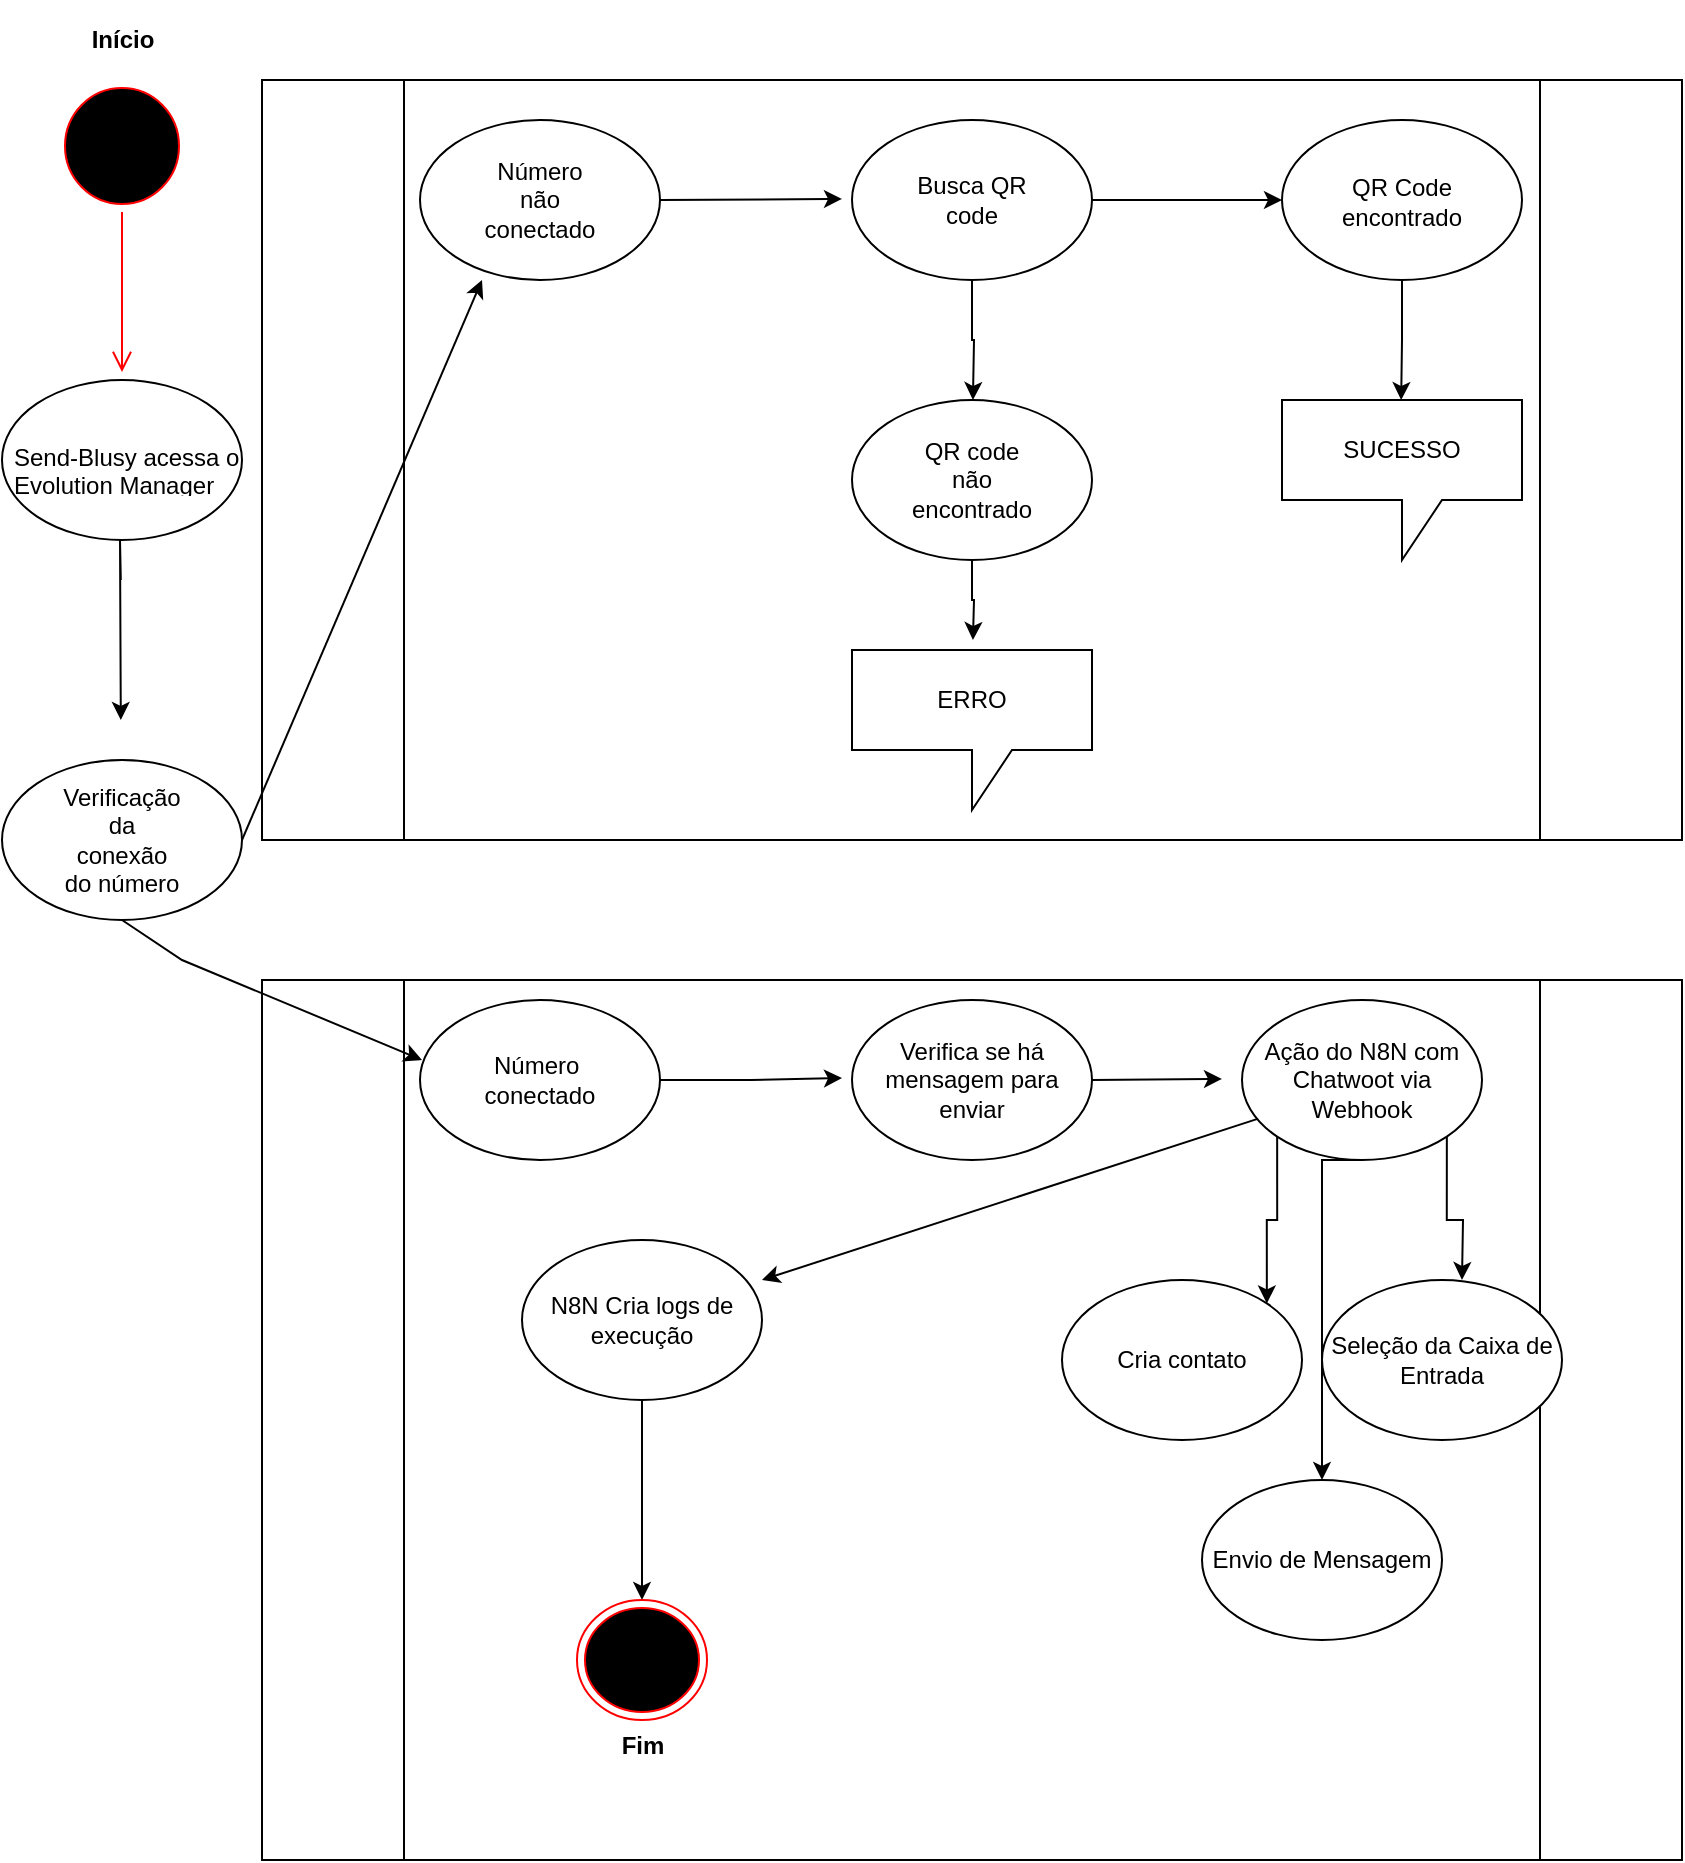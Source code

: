 <mxfile version="24.8.4">
  <diagram name="Page-1" id="0783ab3e-0a74-02c8-0abd-f7b4e66b4bec">
    <mxGraphModel dx="1301" dy="1807" grid="1" gridSize="10" guides="1" tooltips="1" connect="1" arrows="1" fold="1" page="1" pageScale="1" pageWidth="850" pageHeight="1100" background="none" math="0" shadow="0">
      <root>
        <mxCell id="0" />
        <mxCell id="1" parent="0" />
        <mxCell id="jJkP39wPVFVznyVj5WLV-18" value="" style="shape=process;whiteSpace=wrap;html=1;backgroundOutline=1;movable=0;resizable=0;rotatable=0;deletable=0;editable=0;locked=1;connectable=0;" vertex="1" parent="1">
          <mxGeometry x="140" y="-10" width="710" height="380" as="geometry" />
        </mxCell>
        <mxCell id="jJkP39wPVFVznyVj5WLV-9" value="" style="ellipse;whiteSpace=wrap;html=1;" vertex="1" parent="1">
          <mxGeometry x="10" y="140" width="120" height="80" as="geometry" />
        </mxCell>
        <mxCell id="jJkP39wPVFVznyVj5WLV-1" value="Início" style="text;align=center;fontStyle=1;verticalAlign=middle;spacingLeft=3;spacingRight=3;strokeColor=none;rotatable=0;points=[[0,0.5],[1,0.5]];portConstraint=eastwest;html=1;" vertex="1" parent="1">
          <mxGeometry x="15" y="-50" width="110" height="40" as="geometry" />
        </mxCell>
        <mxCell id="jJkP39wPVFVznyVj5WLV-2" value="" style="ellipse;html=1;shape=startState;fillColor=#000000;strokeColor=#ff0000;" vertex="1" parent="1">
          <mxGeometry x="37.5" y="-10" width="65" height="66" as="geometry" />
        </mxCell>
        <mxCell id="jJkP39wPVFVznyVj5WLV-3" value="" style="edgeStyle=orthogonalEdgeStyle;html=1;verticalAlign=bottom;endArrow=open;endSize=8;strokeColor=#ff0000;rounded=0;" edge="1" source="jJkP39wPVFVznyVj5WLV-2" parent="1">
          <mxGeometry relative="1" as="geometry">
            <mxPoint x="70" y="136" as="targetPoint" />
          </mxGeometry>
        </mxCell>
        <mxCell id="jJkP39wPVFVznyVj5WLV-8" value="Send-Blusy acessa o Evolution Manager" style="text;strokeColor=none;fillColor=none;spacingLeft=4;spacingRight=4;overflow=hidden;rotatable=0;points=[[0,0.5],[1,0.5]];portConstraint=eastwest;fontSize=12;whiteSpace=wrap;html=1;" vertex="1" parent="1">
          <mxGeometry x="10" y="165" width="160" height="30" as="geometry" />
        </mxCell>
        <mxCell id="jJkP39wPVFVznyVj5WLV-10" value="" style="endArrow=classic;html=1;rounded=0;" edge="1" parent="1">
          <mxGeometry width="50" height="50" relative="1" as="geometry">
            <mxPoint x="69.41" y="240" as="sourcePoint" />
            <mxPoint x="69.41" y="310" as="targetPoint" />
            <Array as="points">
              <mxPoint x="69" y="220" />
            </Array>
          </mxGeometry>
        </mxCell>
        <mxCell id="jJkP39wPVFVznyVj5WLV-11" value="" style="ellipse;whiteSpace=wrap;html=1;" vertex="1" parent="1">
          <mxGeometry x="10" y="330" width="120" height="80" as="geometry" />
        </mxCell>
        <mxCell id="jJkP39wPVFVznyVj5WLV-12" value="Verificação da conexão do número" style="text;html=1;align=center;verticalAlign=middle;whiteSpace=wrap;rounded=0;" vertex="1" parent="1">
          <mxGeometry x="40" y="355" width="60" height="30" as="geometry" />
        </mxCell>
        <mxCell id="jJkP39wPVFVznyVj5WLV-13" value="" style="endArrow=classic;html=1;rounded=0;exitX=1;exitY=0.5;exitDx=0;exitDy=0;" edge="1" parent="1" source="jJkP39wPVFVznyVj5WLV-11">
          <mxGeometry x="0.929" y="-30" width="50" height="50" relative="1" as="geometry">
            <mxPoint x="140" y="370" as="sourcePoint" />
            <mxPoint x="250" y="90" as="targetPoint" />
            <mxPoint as="offset" />
          </mxGeometry>
        </mxCell>
        <mxCell id="jJkP39wPVFVznyVj5WLV-26" style="edgeStyle=orthogonalEdgeStyle;rounded=0;orthogonalLoop=1;jettySize=auto;html=1;exitX=1;exitY=0.5;exitDx=0;exitDy=0;" edge="1" parent="1" source="jJkP39wPVFVznyVj5WLV-14">
          <mxGeometry relative="1" as="geometry">
            <mxPoint x="430" y="49.471" as="targetPoint" />
          </mxGeometry>
        </mxCell>
        <mxCell id="jJkP39wPVFVznyVj5WLV-14" value="" style="ellipse;whiteSpace=wrap;html=1;" vertex="1" parent="1">
          <mxGeometry x="219" y="10" width="120" height="80" as="geometry" />
        </mxCell>
        <mxCell id="jJkP39wPVFVznyVj5WLV-15" value="Número não conectado" style="text;html=1;align=center;verticalAlign=middle;whiteSpace=wrap;rounded=0;" vertex="1" parent="1">
          <mxGeometry x="249" y="35" width="60" height="30" as="geometry" />
        </mxCell>
        <mxCell id="jJkP39wPVFVznyVj5WLV-21" value="" style="shape=process;whiteSpace=wrap;html=1;backgroundOutline=1;movable=0;resizable=0;rotatable=0;deletable=0;editable=0;locked=1;connectable=0;" vertex="1" parent="1">
          <mxGeometry x="140" y="440" width="710" height="440" as="geometry" />
        </mxCell>
        <mxCell id="jJkP39wPVFVznyVj5WLV-42" style="edgeStyle=orthogonalEdgeStyle;rounded=0;orthogonalLoop=1;jettySize=auto;html=1;exitX=1;exitY=0.5;exitDx=0;exitDy=0;" edge="1" parent="1" source="jJkP39wPVFVznyVj5WLV-23">
          <mxGeometry relative="1" as="geometry">
            <mxPoint x="430" y="489" as="targetPoint" />
          </mxGeometry>
        </mxCell>
        <mxCell id="jJkP39wPVFVznyVj5WLV-23" value="" style="ellipse;whiteSpace=wrap;html=1;" vertex="1" parent="1">
          <mxGeometry x="219" y="450" width="120" height="80" as="geometry" />
        </mxCell>
        <mxCell id="jJkP39wPVFVznyVj5WLV-24" value="Número&amp;nbsp; conectado" style="text;html=1;align=center;verticalAlign=middle;whiteSpace=wrap;rounded=0;" vertex="1" parent="1">
          <mxGeometry x="249" y="475" width="60" height="30" as="geometry" />
        </mxCell>
        <mxCell id="jJkP39wPVFVznyVj5WLV-19" value="" style="endArrow=classic;html=1;rounded=0;exitX=0.5;exitY=1;exitDx=0;exitDy=0;movable=1;resizable=1;rotatable=1;deletable=1;editable=1;locked=0;connectable=1;" edge="1" parent="1" source="jJkP39wPVFVznyVj5WLV-11">
          <mxGeometry width="50" height="50" relative="1" as="geometry">
            <mxPoint x="70" y="450" as="sourcePoint" />
            <mxPoint x="220" y="480" as="targetPoint" />
            <Array as="points">
              <mxPoint x="100" y="430" />
              <mxPoint x="220" y="480" />
            </Array>
          </mxGeometry>
        </mxCell>
        <mxCell id="jJkP39wPVFVznyVj5WLV-29" style="edgeStyle=orthogonalEdgeStyle;rounded=0;orthogonalLoop=1;jettySize=auto;html=1;exitX=1;exitY=0.5;exitDx=0;exitDy=0;" edge="1" parent="1" source="jJkP39wPVFVznyVj5WLV-27">
          <mxGeometry relative="1" as="geometry">
            <mxPoint x="650" y="50" as="targetPoint" />
          </mxGeometry>
        </mxCell>
        <mxCell id="jJkP39wPVFVznyVj5WLV-30" style="edgeStyle=orthogonalEdgeStyle;rounded=0;orthogonalLoop=1;jettySize=auto;html=1;exitX=0.5;exitY=1;exitDx=0;exitDy=0;" edge="1" parent="1" source="jJkP39wPVFVznyVj5WLV-27">
          <mxGeometry relative="1" as="geometry">
            <mxPoint x="495.471" y="150" as="targetPoint" />
          </mxGeometry>
        </mxCell>
        <mxCell id="jJkP39wPVFVznyVj5WLV-27" value="" style="ellipse;whiteSpace=wrap;html=1;" vertex="1" parent="1">
          <mxGeometry x="435" y="10" width="120" height="80" as="geometry" />
        </mxCell>
        <mxCell id="jJkP39wPVFVznyVj5WLV-28" value="Busca QR code" style="text;html=1;align=center;verticalAlign=middle;whiteSpace=wrap;rounded=0;" vertex="1" parent="1">
          <mxGeometry x="465" y="35" width="60" height="30" as="geometry" />
        </mxCell>
        <mxCell id="jJkP39wPVFVznyVj5WLV-39" style="edgeStyle=orthogonalEdgeStyle;rounded=0;orthogonalLoop=1;jettySize=auto;html=1;exitX=0.5;exitY=1;exitDx=0;exitDy=0;" edge="1" parent="1" source="jJkP39wPVFVznyVj5WLV-31">
          <mxGeometry relative="1" as="geometry">
            <mxPoint x="709.588" y="150" as="targetPoint" />
          </mxGeometry>
        </mxCell>
        <mxCell id="jJkP39wPVFVznyVj5WLV-31" value="" style="ellipse;whiteSpace=wrap;html=1;" vertex="1" parent="1">
          <mxGeometry x="650" y="10" width="120" height="80" as="geometry" />
        </mxCell>
        <mxCell id="jJkP39wPVFVznyVj5WLV-32" value="QR Code encontrado" style="text;html=1;align=center;verticalAlign=middle;whiteSpace=wrap;rounded=0;" vertex="1" parent="1">
          <mxGeometry x="680" y="36" width="60" height="30" as="geometry" />
        </mxCell>
        <mxCell id="jJkP39wPVFVznyVj5WLV-35" style="edgeStyle=orthogonalEdgeStyle;rounded=0;orthogonalLoop=1;jettySize=auto;html=1;exitX=0.5;exitY=1;exitDx=0;exitDy=0;" edge="1" parent="1" source="jJkP39wPVFVznyVj5WLV-33">
          <mxGeometry relative="1" as="geometry">
            <mxPoint x="495.471" y="270" as="targetPoint" />
          </mxGeometry>
        </mxCell>
        <mxCell id="jJkP39wPVFVznyVj5WLV-33" value="" style="ellipse;whiteSpace=wrap;html=1;" vertex="1" parent="1">
          <mxGeometry x="435" y="150" width="120" height="80" as="geometry" />
        </mxCell>
        <mxCell id="jJkP39wPVFVznyVj5WLV-34" value="QR code não encontrado" style="text;html=1;align=center;verticalAlign=middle;whiteSpace=wrap;rounded=0;" vertex="1" parent="1">
          <mxGeometry x="465" y="175" width="60" height="30" as="geometry" />
        </mxCell>
        <mxCell id="jJkP39wPVFVznyVj5WLV-40" value="ERRO" style="shape=callout;whiteSpace=wrap;html=1;perimeter=calloutPerimeter;" vertex="1" parent="1">
          <mxGeometry x="435" y="275" width="120" height="80" as="geometry" />
        </mxCell>
        <mxCell id="jJkP39wPVFVznyVj5WLV-41" value="SUCESSO" style="shape=callout;whiteSpace=wrap;html=1;perimeter=calloutPerimeter;" vertex="1" parent="1">
          <mxGeometry x="650" y="150" width="120" height="80" as="geometry" />
        </mxCell>
        <mxCell id="jJkP39wPVFVznyVj5WLV-45" style="edgeStyle=orthogonalEdgeStyle;rounded=0;orthogonalLoop=1;jettySize=auto;html=1;exitX=1;exitY=0.5;exitDx=0;exitDy=0;" edge="1" parent="1" source="jJkP39wPVFVznyVj5WLV-44">
          <mxGeometry relative="1" as="geometry">
            <mxPoint x="620" y="489.471" as="targetPoint" />
          </mxGeometry>
        </mxCell>
        <mxCell id="jJkP39wPVFVznyVj5WLV-44" value="Verifica se há mensagem para enviar" style="ellipse;whiteSpace=wrap;html=1;" vertex="1" parent="1">
          <mxGeometry x="435" y="450" width="120" height="80" as="geometry" />
        </mxCell>
        <mxCell id="jJkP39wPVFVznyVj5WLV-47" style="edgeStyle=orthogonalEdgeStyle;rounded=0;orthogonalLoop=1;jettySize=auto;html=1;exitX=1;exitY=1;exitDx=0;exitDy=0;" edge="1" parent="1" source="jJkP39wPVFVznyVj5WLV-46">
          <mxGeometry relative="1" as="geometry">
            <mxPoint x="740" y="590" as="targetPoint" />
          </mxGeometry>
        </mxCell>
        <mxCell id="jJkP39wPVFVznyVj5WLV-48" style="edgeStyle=orthogonalEdgeStyle;rounded=0;orthogonalLoop=1;jettySize=auto;html=1;exitX=0.5;exitY=1;exitDx=0;exitDy=0;" edge="1" parent="1" source="jJkP39wPVFVznyVj5WLV-46">
          <mxGeometry relative="1" as="geometry">
            <mxPoint x="670" y="690" as="targetPoint" />
            <Array as="points">
              <mxPoint x="670" y="530" />
            </Array>
          </mxGeometry>
        </mxCell>
        <mxCell id="jJkP39wPVFVznyVj5WLV-54" style="edgeStyle=orthogonalEdgeStyle;rounded=0;orthogonalLoop=1;jettySize=auto;html=1;exitX=0;exitY=1;exitDx=0;exitDy=0;entryX=1;entryY=0;entryDx=0;entryDy=0;" edge="1" parent="1" source="jJkP39wPVFVznyVj5WLV-46" target="jJkP39wPVFVznyVj5WLV-50">
          <mxGeometry relative="1" as="geometry" />
        </mxCell>
        <mxCell id="jJkP39wPVFVznyVj5WLV-46" value="Ação do N8N com Chatwoot via Webhook" style="ellipse;whiteSpace=wrap;html=1;" vertex="1" parent="1">
          <mxGeometry x="630" y="450" width="120" height="80" as="geometry" />
        </mxCell>
        <mxCell id="jJkP39wPVFVznyVj5WLV-50" value="Cria contato" style="ellipse;whiteSpace=wrap;html=1;" vertex="1" parent="1">
          <mxGeometry x="540" y="590" width="120" height="80" as="geometry" />
        </mxCell>
        <mxCell id="jJkP39wPVFVznyVj5WLV-51" value="Envio de Mensagem" style="ellipse;whiteSpace=wrap;html=1;" vertex="1" parent="1">
          <mxGeometry x="610" y="690" width="120" height="80" as="geometry" />
        </mxCell>
        <mxCell id="jJkP39wPVFVznyVj5WLV-52" value="Seleção da Caixa de Entrada" style="ellipse;whiteSpace=wrap;html=1;" vertex="1" parent="1">
          <mxGeometry x="670" y="590" width="120" height="80" as="geometry" />
        </mxCell>
        <mxCell id="jJkP39wPVFVznyVj5WLV-55" value="" style="endArrow=classic;html=1;rounded=0;exitX=0.065;exitY=0.743;exitDx=0;exitDy=0;exitPerimeter=0;" edge="1" parent="1" source="jJkP39wPVFVznyVj5WLV-46">
          <mxGeometry width="50" height="50" relative="1" as="geometry">
            <mxPoint x="410" y="610" as="sourcePoint" />
            <mxPoint x="390" y="590" as="targetPoint" />
          </mxGeometry>
        </mxCell>
        <mxCell id="jJkP39wPVFVznyVj5WLV-58" style="edgeStyle=orthogonalEdgeStyle;rounded=0;orthogonalLoop=1;jettySize=auto;html=1;exitX=0.5;exitY=1;exitDx=0;exitDy=0;" edge="1" parent="1" source="jJkP39wPVFVznyVj5WLV-56">
          <mxGeometry relative="1" as="geometry">
            <mxPoint x="330" y="750" as="targetPoint" />
          </mxGeometry>
        </mxCell>
        <mxCell id="jJkP39wPVFVznyVj5WLV-56" value="N8N Cria logs de execução" style="ellipse;whiteSpace=wrap;html=1;" vertex="1" parent="1">
          <mxGeometry x="270" y="570" width="120" height="80" as="geometry" />
        </mxCell>
        <mxCell id="jJkP39wPVFVznyVj5WLV-57" value="" style="ellipse;html=1;shape=endState;fillColor=#000000;strokeColor=#ff0000;" vertex="1" parent="1">
          <mxGeometry x="297.5" y="750" width="65" height="60" as="geometry" />
        </mxCell>
        <mxCell id="jJkP39wPVFVznyVj5WLV-61" value="Fim" style="text;align=center;fontStyle=1;verticalAlign=middle;spacingLeft=3;spacingRight=3;strokeColor=none;rotatable=0;points=[[0,0.5],[1,0.5]];portConstraint=eastwest;html=1;" vertex="1" parent="1">
          <mxGeometry x="290" y="810" width="80" height="26" as="geometry" />
        </mxCell>
      </root>
    </mxGraphModel>
  </diagram>
</mxfile>
